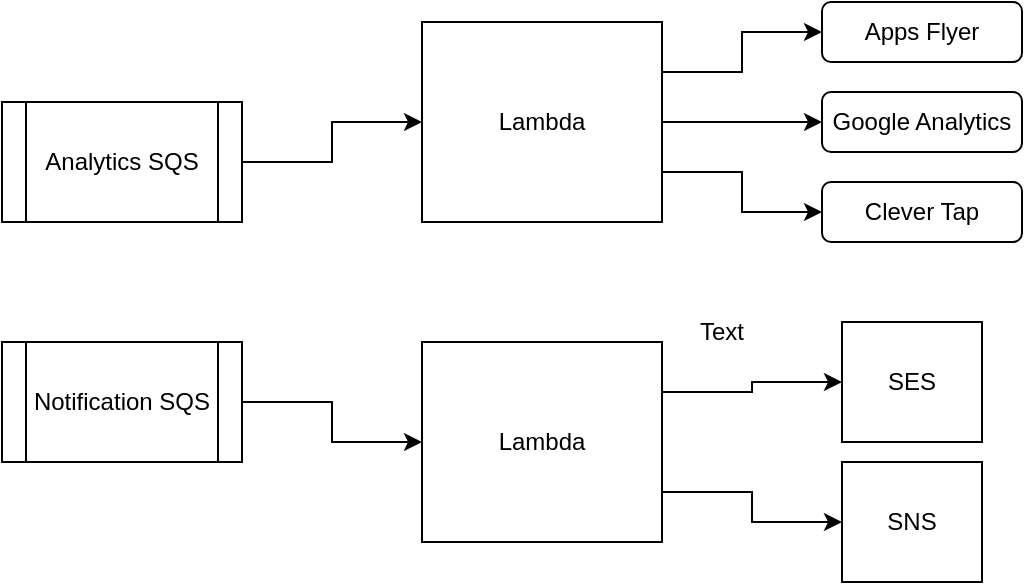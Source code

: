 <mxfile version="15.5.9" type="github">
  <diagram id="BbYekGfKnKDXnrEYIhRl" name="Page-1">
    <mxGraphModel dx="1422" dy="832" grid="1" gridSize="10" guides="1" tooltips="1" connect="1" arrows="1" fold="1" page="1" pageScale="1" pageWidth="850" pageHeight="1100" math="0" shadow="0">
      <root>
        <mxCell id="0" />
        <mxCell id="1" parent="0" />
        <mxCell id="Ymu5g1u9HTGnf_-1QH-G-22" style="edgeStyle=orthogonalEdgeStyle;rounded=0;orthogonalLoop=1;jettySize=auto;html=1;exitX=1;exitY=0.5;exitDx=0;exitDy=0;" edge="1" parent="1" source="Ymu5g1u9HTGnf_-1QH-G-1" target="Ymu5g1u9HTGnf_-1QH-G-5">
          <mxGeometry relative="1" as="geometry" />
        </mxCell>
        <mxCell id="Ymu5g1u9HTGnf_-1QH-G-1" value="Analytics SQS" style="shape=process;whiteSpace=wrap;html=1;backgroundOutline=1;" vertex="1" parent="1">
          <mxGeometry x="60" y="310" width="120" height="60" as="geometry" />
        </mxCell>
        <mxCell id="Ymu5g1u9HTGnf_-1QH-G-23" style="edgeStyle=orthogonalEdgeStyle;rounded=0;orthogonalLoop=1;jettySize=auto;html=1;exitX=1;exitY=0.5;exitDx=0;exitDy=0;" edge="1" parent="1" source="Ymu5g1u9HTGnf_-1QH-G-2" target="Ymu5g1u9HTGnf_-1QH-G-7">
          <mxGeometry relative="1" as="geometry" />
        </mxCell>
        <mxCell id="Ymu5g1u9HTGnf_-1QH-G-2" value="Notification SQS" style="shape=process;whiteSpace=wrap;html=1;backgroundOutline=1;" vertex="1" parent="1">
          <mxGeometry x="60" y="430" width="120" height="60" as="geometry" />
        </mxCell>
        <mxCell id="Ymu5g1u9HTGnf_-1QH-G-15" style="edgeStyle=orthogonalEdgeStyle;rounded=0;orthogonalLoop=1;jettySize=auto;html=1;exitX=1;exitY=0.75;exitDx=0;exitDy=0;entryX=0;entryY=0.5;entryDx=0;entryDy=0;" edge="1" parent="1" source="Ymu5g1u9HTGnf_-1QH-G-5" target="Ymu5g1u9HTGnf_-1QH-G-13">
          <mxGeometry relative="1" as="geometry" />
        </mxCell>
        <mxCell id="Ymu5g1u9HTGnf_-1QH-G-18" style="edgeStyle=orthogonalEdgeStyle;rounded=0;orthogonalLoop=1;jettySize=auto;html=1;exitX=1;exitY=0.25;exitDx=0;exitDy=0;entryX=0;entryY=0.5;entryDx=0;entryDy=0;" edge="1" parent="1" source="Ymu5g1u9HTGnf_-1QH-G-5" target="Ymu5g1u9HTGnf_-1QH-G-11">
          <mxGeometry relative="1" as="geometry" />
        </mxCell>
        <mxCell id="Ymu5g1u9HTGnf_-1QH-G-19" style="edgeStyle=orthogonalEdgeStyle;rounded=0;orthogonalLoop=1;jettySize=auto;html=1;exitX=1;exitY=0.5;exitDx=0;exitDy=0;entryX=0;entryY=0.5;entryDx=0;entryDy=0;" edge="1" parent="1" source="Ymu5g1u9HTGnf_-1QH-G-5" target="Ymu5g1u9HTGnf_-1QH-G-12">
          <mxGeometry relative="1" as="geometry" />
        </mxCell>
        <mxCell id="Ymu5g1u9HTGnf_-1QH-G-5" value="Lambda" style="rounded=0;whiteSpace=wrap;html=1;" vertex="1" parent="1">
          <mxGeometry x="270" y="270" width="120" height="100" as="geometry" />
        </mxCell>
        <mxCell id="Ymu5g1u9HTGnf_-1QH-G-20" style="edgeStyle=orthogonalEdgeStyle;rounded=0;orthogonalLoop=1;jettySize=auto;html=1;exitX=1;exitY=0.25;exitDx=0;exitDy=0;" edge="1" parent="1" source="Ymu5g1u9HTGnf_-1QH-G-7" target="Ymu5g1u9HTGnf_-1QH-G-8">
          <mxGeometry relative="1" as="geometry" />
        </mxCell>
        <mxCell id="Ymu5g1u9HTGnf_-1QH-G-21" style="edgeStyle=orthogonalEdgeStyle;rounded=0;orthogonalLoop=1;jettySize=auto;html=1;exitX=1;exitY=0.75;exitDx=0;exitDy=0;entryX=0;entryY=0.5;entryDx=0;entryDy=0;" edge="1" parent="1" source="Ymu5g1u9HTGnf_-1QH-G-7" target="Ymu5g1u9HTGnf_-1QH-G-9">
          <mxGeometry relative="1" as="geometry" />
        </mxCell>
        <mxCell id="Ymu5g1u9HTGnf_-1QH-G-7" value="Lambda" style="rounded=0;whiteSpace=wrap;html=1;" vertex="1" parent="1">
          <mxGeometry x="270" y="430" width="120" height="100" as="geometry" />
        </mxCell>
        <mxCell id="Ymu5g1u9HTGnf_-1QH-G-8" value="SES" style="rounded=0;whiteSpace=wrap;html=1;" vertex="1" parent="1">
          <mxGeometry x="480" y="420" width="70" height="60" as="geometry" />
        </mxCell>
        <mxCell id="Ymu5g1u9HTGnf_-1QH-G-9" value="SNS" style="rounded=0;whiteSpace=wrap;html=1;" vertex="1" parent="1">
          <mxGeometry x="480" y="490" width="70" height="60" as="geometry" />
        </mxCell>
        <mxCell id="Ymu5g1u9HTGnf_-1QH-G-10" value="Text" style="text;html=1;strokeColor=none;fillColor=none;align=center;verticalAlign=middle;whiteSpace=wrap;rounded=0;" vertex="1" parent="1">
          <mxGeometry x="390" y="410" width="60" height="30" as="geometry" />
        </mxCell>
        <mxCell id="Ymu5g1u9HTGnf_-1QH-G-11" value="Apps Flyer" style="rounded=1;whiteSpace=wrap;html=1;" vertex="1" parent="1">
          <mxGeometry x="470" y="260" width="100" height="30" as="geometry" />
        </mxCell>
        <mxCell id="Ymu5g1u9HTGnf_-1QH-G-12" value="Google Analytics" style="rounded=1;whiteSpace=wrap;html=1;" vertex="1" parent="1">
          <mxGeometry x="470" y="305" width="100" height="30" as="geometry" />
        </mxCell>
        <mxCell id="Ymu5g1u9HTGnf_-1QH-G-13" value="Clever Tap" style="rounded=1;whiteSpace=wrap;html=1;" vertex="1" parent="1">
          <mxGeometry x="470" y="350" width="100" height="30" as="geometry" />
        </mxCell>
      </root>
    </mxGraphModel>
  </diagram>
</mxfile>
